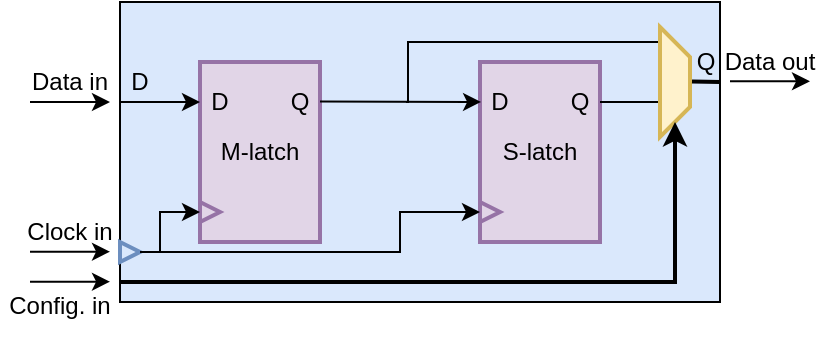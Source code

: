 <mxfile version="26.2.9">
  <diagram name="第 1 页" id="2U3ec2Lrw3CJrJBVDBDu">
    <mxGraphModel dx="805" dy="478" grid="1" gridSize="10" guides="1" tooltips="1" connect="1" arrows="1" fold="1" page="1" pageScale="1" pageWidth="1500" pageHeight="1000" math="0" shadow="0">
      <root>
        <mxCell id="0" />
        <mxCell id="1" parent="0" />
        <mxCell id="G3UJgIYXZJjlc9Zsjnps-1" value="" style="rounded=0;whiteSpace=wrap;html=1;fillColor=#dae8fc;strokeColor=#000000;strokeWidth=1;" vertex="1" parent="1">
          <mxGeometry x="270" y="100" width="300" height="150" as="geometry" />
        </mxCell>
        <mxCell id="G3UJgIYXZJjlc9Zsjnps-2" value="M-latch" style="rounded=0;whiteSpace=wrap;html=1;fillColor=#e1d5e7;strokeColor=#9673a6;strokeWidth=2;" vertex="1" parent="1">
          <mxGeometry x="310" y="130" width="60" height="90" as="geometry" />
        </mxCell>
        <mxCell id="G3UJgIYXZJjlc9Zsjnps-3" value="S-latch" style="rounded=0;whiteSpace=wrap;html=1;fillColor=#e1d5e7;strokeColor=#9673a6;strokeWidth=2;" vertex="1" parent="1">
          <mxGeometry x="450" y="130" width="60" height="90" as="geometry" />
        </mxCell>
        <mxCell id="G3UJgIYXZJjlc9Zsjnps-4" value="" style="triangle;whiteSpace=wrap;html=1;strokeWidth=2;fillColor=#e1d5e7;strokeColor=#9673a6;" vertex="1" parent="1">
          <mxGeometry x="310" y="200" width="10" height="10" as="geometry" />
        </mxCell>
        <mxCell id="G3UJgIYXZJjlc9Zsjnps-5" value="" style="triangle;whiteSpace=wrap;html=1;strokeWidth=2;fillColor=#e1d5e7;strokeColor=#9673a6;" vertex="1" parent="1">
          <mxGeometry x="450" y="200" width="10" height="10" as="geometry" />
        </mxCell>
        <mxCell id="G3UJgIYXZJjlc9Zsjnps-6" value="D" style="text;html=1;align=center;verticalAlign=middle;whiteSpace=wrap;rounded=0;" vertex="1" parent="1">
          <mxGeometry x="310" y="140" width="20" height="20" as="geometry" />
        </mxCell>
        <mxCell id="G3UJgIYXZJjlc9Zsjnps-7" value="D" style="text;html=1;align=center;verticalAlign=middle;whiteSpace=wrap;rounded=0;" vertex="1" parent="1">
          <mxGeometry x="450" y="140" width="20" height="20" as="geometry" />
        </mxCell>
        <mxCell id="G3UJgIYXZJjlc9Zsjnps-8" value="Q" style="text;html=1;align=center;verticalAlign=middle;whiteSpace=wrap;rounded=0;" vertex="1" parent="1">
          <mxGeometry x="350" y="140" width="20" height="20" as="geometry" />
        </mxCell>
        <mxCell id="G3UJgIYXZJjlc9Zsjnps-9" value="Q" style="text;html=1;align=center;verticalAlign=middle;whiteSpace=wrap;rounded=0;" vertex="1" parent="1">
          <mxGeometry x="490" y="140" width="20" height="20" as="geometry" />
        </mxCell>
        <mxCell id="G3UJgIYXZJjlc9Zsjnps-10" value="" style="triangle;whiteSpace=wrap;html=1;strokeWidth=2;fillColor=#dae8fc;strokeColor=#6c8ebf;" vertex="1" parent="1">
          <mxGeometry x="270" y="220" width="10" height="10" as="geometry" />
        </mxCell>
        <mxCell id="G3UJgIYXZJjlc9Zsjnps-11" value="" style="endArrow=classic;html=1;rounded=0;exitX=1;exitY=0.5;exitDx=0;exitDy=0;entryX=0;entryY=0.5;entryDx=0;entryDy=0;edgeStyle=orthogonalEdgeStyle;strokeWidth=1;endFill=1;" edge="1" parent="1" source="G3UJgIYXZJjlc9Zsjnps-10" target="G3UJgIYXZJjlc9Zsjnps-4">
          <mxGeometry width="50" height="50" relative="1" as="geometry">
            <mxPoint x="400" y="280" as="sourcePoint" />
            <mxPoint x="450" y="230" as="targetPoint" />
            <Array as="points">
              <mxPoint x="290" y="225" />
              <mxPoint x="290" y="205" />
            </Array>
          </mxGeometry>
        </mxCell>
        <mxCell id="G3UJgIYXZJjlc9Zsjnps-12" value="" style="endArrow=classic;html=1;rounded=0;exitX=1;exitY=0.5;exitDx=0;exitDy=0;entryX=0;entryY=0.5;entryDx=0;entryDy=0;edgeStyle=orthogonalEdgeStyle;strokeWidth=1;endFill=1;" edge="1" parent="1" source="G3UJgIYXZJjlc9Zsjnps-10" target="G3UJgIYXZJjlc9Zsjnps-5">
          <mxGeometry width="50" height="50" relative="1" as="geometry">
            <mxPoint x="400" y="280" as="sourcePoint" />
            <mxPoint x="450" y="230" as="targetPoint" />
            <Array as="points">
              <mxPoint x="410" y="225" />
              <mxPoint x="410" y="205" />
            </Array>
          </mxGeometry>
        </mxCell>
        <mxCell id="G3UJgIYXZJjlc9Zsjnps-13" value="D" style="text;html=1;align=center;verticalAlign=middle;whiteSpace=wrap;rounded=0;" vertex="1" parent="1">
          <mxGeometry x="270" y="130" width="20" height="20" as="geometry" />
        </mxCell>
        <mxCell id="G3UJgIYXZJjlc9Zsjnps-14" value="" style="endArrow=classic;html=1;rounded=0;strokeWidth=1;endFill=1;" edge="1" parent="1">
          <mxGeometry width="50" height="50" relative="1" as="geometry">
            <mxPoint x="270" y="150" as="sourcePoint" />
            <mxPoint x="310" y="150" as="targetPoint" />
          </mxGeometry>
        </mxCell>
        <mxCell id="G3UJgIYXZJjlc9Zsjnps-15" value="" style="endArrow=classic;html=1;rounded=0;entryX=0.009;entryY=0.222;entryDx=0;entryDy=0;entryPerimeter=0;strokeWidth=1;endFill=1;" edge="1" parent="1" target="G3UJgIYXZJjlc9Zsjnps-3">
          <mxGeometry width="50" height="50" relative="1" as="geometry">
            <mxPoint x="370" y="149.81" as="sourcePoint" />
            <mxPoint x="410" y="149.81" as="targetPoint" />
          </mxGeometry>
        </mxCell>
        <mxCell id="G3UJgIYXZJjlc9Zsjnps-16" value="" style="endArrow=none;html=1;rounded=0;strokeWidth=1;endFill=0;" edge="1" parent="1">
          <mxGeometry width="50" height="50" relative="1" as="geometry">
            <mxPoint x="510" y="150" as="sourcePoint" />
            <mxPoint x="540" y="150" as="targetPoint" />
          </mxGeometry>
        </mxCell>
        <mxCell id="G3UJgIYXZJjlc9Zsjnps-17" value="" style="endArrow=none;html=1;rounded=0;strokeWidth=1;edgeStyle=orthogonalEdgeStyle;endFill=0;" edge="1" parent="1">
          <mxGeometry width="50" height="50" relative="1" as="geometry">
            <mxPoint x="413" y="150" as="sourcePoint" />
            <mxPoint x="540" y="120" as="targetPoint" />
            <Array as="points">
              <mxPoint x="414" y="150" />
              <mxPoint x="414" y="120" />
            </Array>
          </mxGeometry>
        </mxCell>
        <mxCell id="G3UJgIYXZJjlc9Zsjnps-18" value="" style="shape=trapezoid;perimeter=trapezoidPerimeter;whiteSpace=wrap;html=1;fixedSize=1;rotation=90;size=15;strokeWidth=2;fillColor=#fff2cc;strokeColor=#d6b656;" vertex="1" parent="1">
          <mxGeometry x="520" y="132.5" width="55" height="15" as="geometry" />
        </mxCell>
        <mxCell id="G3UJgIYXZJjlc9Zsjnps-19" value="" style="endArrow=none;html=1;rounded=0;strokeWidth=2;" edge="1" parent="1">
          <mxGeometry width="50" height="50" relative="1" as="geometry">
            <mxPoint x="556" y="139.72" as="sourcePoint" />
            <mxPoint x="570" y="140" as="targetPoint" />
          </mxGeometry>
        </mxCell>
        <mxCell id="G3UJgIYXZJjlc9Zsjnps-20" value="Q" style="text;html=1;align=center;verticalAlign=middle;whiteSpace=wrap;rounded=0;" vertex="1" parent="1">
          <mxGeometry x="553" y="120" width="20" height="20" as="geometry" />
        </mxCell>
        <mxCell id="G3UJgIYXZJjlc9Zsjnps-21" value="Data in" style="text;html=1;align=center;verticalAlign=middle;whiteSpace=wrap;rounded=0;" vertex="1" parent="1">
          <mxGeometry x="220" y="125" width="50" height="30" as="geometry" />
        </mxCell>
        <mxCell id="G3UJgIYXZJjlc9Zsjnps-22" value="" style="endArrow=classic;html=1;rounded=0;" edge="1" parent="1">
          <mxGeometry width="50" height="50" relative="1" as="geometry">
            <mxPoint x="225" y="150" as="sourcePoint" />
            <mxPoint x="265" y="150" as="targetPoint" />
          </mxGeometry>
        </mxCell>
        <mxCell id="G3UJgIYXZJjlc9Zsjnps-23" value="" style="endArrow=classic;html=1;rounded=0;" edge="1" parent="1">
          <mxGeometry width="50" height="50" relative="1" as="geometry">
            <mxPoint x="225" y="224.83" as="sourcePoint" />
            <mxPoint x="265" y="224.83" as="targetPoint" />
          </mxGeometry>
        </mxCell>
        <mxCell id="G3UJgIYXZJjlc9Zsjnps-24" value="Clock in" style="text;html=1;align=center;verticalAlign=middle;whiteSpace=wrap;rounded=0;" vertex="1" parent="1">
          <mxGeometry x="220" y="200" width="50" height="30" as="geometry" />
        </mxCell>
        <mxCell id="G3UJgIYXZJjlc9Zsjnps-25" value="Data out" style="text;html=1;align=center;verticalAlign=middle;whiteSpace=wrap;rounded=0;" vertex="1" parent="1">
          <mxGeometry x="570" y="115" width="50" height="30" as="geometry" />
        </mxCell>
        <mxCell id="G3UJgIYXZJjlc9Zsjnps-26" value="" style="endArrow=classic;html=1;rounded=0;" edge="1" parent="1">
          <mxGeometry width="50" height="50" relative="1" as="geometry">
            <mxPoint x="575" y="139.67" as="sourcePoint" />
            <mxPoint x="615" y="139.67" as="targetPoint" />
          </mxGeometry>
        </mxCell>
        <mxCell id="G3UJgIYXZJjlc9Zsjnps-27" value="" style="endArrow=classic;html=1;rounded=0;entryX=1;entryY=0.5;entryDx=0;entryDy=0;exitX=0.001;exitY=0.933;exitDx=0;exitDy=0;exitPerimeter=0;strokeWidth=2;edgeStyle=orthogonalEdgeStyle;endFill=1;" edge="1" parent="1" source="G3UJgIYXZJjlc9Zsjnps-1" target="G3UJgIYXZJjlc9Zsjnps-18">
          <mxGeometry width="50" height="50" relative="1" as="geometry">
            <mxPoint x="503" y="250" as="sourcePoint" />
            <mxPoint x="553" y="200" as="targetPoint" />
            <Array as="points">
              <mxPoint x="272" y="240" />
              <mxPoint x="547" y="240" />
            </Array>
          </mxGeometry>
        </mxCell>
        <mxCell id="G3UJgIYXZJjlc9Zsjnps-28" value="" style="endArrow=classic;html=1;rounded=0;" edge="1" parent="1">
          <mxGeometry width="50" height="50" relative="1" as="geometry">
            <mxPoint x="225" y="239.83" as="sourcePoint" />
            <mxPoint x="265" y="239.83" as="targetPoint" />
          </mxGeometry>
        </mxCell>
        <mxCell id="G3UJgIYXZJjlc9Zsjnps-29" value="Config. in" style="text;html=1;align=center;verticalAlign=middle;whiteSpace=wrap;rounded=0;" vertex="1" parent="1">
          <mxGeometry x="210" y="237" width="60" height="30" as="geometry" />
        </mxCell>
      </root>
    </mxGraphModel>
  </diagram>
</mxfile>
